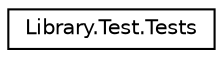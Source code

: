 digraph "Graphical Class Hierarchy"
{
 // INTERACTIVE_SVG=YES
 // LATEX_PDF_SIZE
  edge [fontname="Helvetica",fontsize="10",labelfontname="Helvetica",labelfontsize="10"];
  node [fontname="Helvetica",fontsize="10",shape=record];
  rankdir="LR";
  Node0 [label="Library.Test.Tests",height=0.2,width=0.4,color="black", fillcolor="white", style="filled",URL="$classLibrary_1_1Test_1_1Tests.html",tooltip=" "];
}
